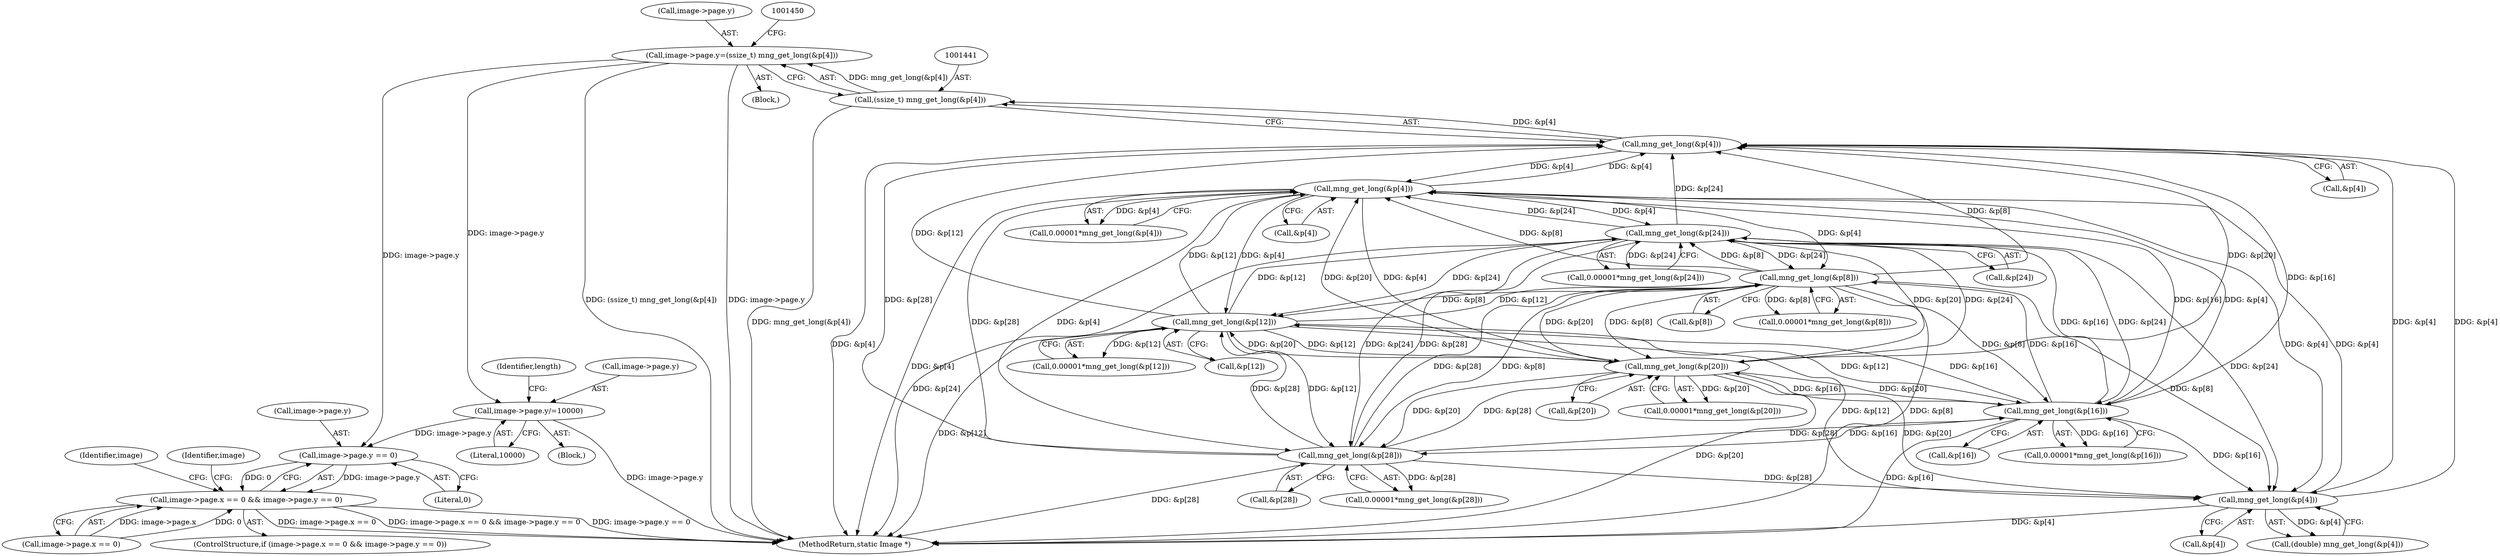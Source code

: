 digraph "0_ImageMagick_46e3aabbf8d59a1bdebdbb65acb9b9e0484577d3@pointer" {
"1001463" [label="(Call,image->page.y/=10000)"];
"1001434" [label="(Call,image->page.y=(ssize_t) mng_get_long(&p[4]))"];
"1001440" [label="(Call,(ssize_t) mng_get_long(&p[4]))"];
"1001442" [label="(Call,mng_get_long(&p[4]))"];
"1001277" [label="(Call,mng_get_long(&p[24]))"];
"1001217" [label="(Call,mng_get_long(&p[8]))"];
"1001232" [label="(Call,mng_get_long(&p[12]))"];
"1001262" [label="(Call,mng_get_long(&p[20]))"];
"1001202" [label="(Call,mng_get_long(&p[4]))"];
"1001508" [label="(Call,mng_get_long(&p[4]))"];
"1001292" [label="(Call,mng_get_long(&p[28]))"];
"1001247" [label="(Call,mng_get_long(&p[16]))"];
"1002079" [label="(Call,image->page.y == 0)"];
"1002071" [label="(Call,image->page.x == 0 && image->page.y == 0)"];
"1002085" [label="(Literal,0)"];
"1001200" [label="(Call,0.00001*mng_get_long(&p[4]))"];
"1001218" [label="(Call,&p[8])"];
"1002070" [label="(ControlStructure,if (image->page.x == 0 && image->page.y == 0))"];
"1001245" [label="(Call,0.00001*mng_get_long(&p[16]))"];
"1001232" [label="(Call,mng_get_long(&p[12]))"];
"1002118" [label="(Identifier,image)"];
"1002079" [label="(Call,image->page.y == 0)"];
"1001275" [label="(Call,0.00001*mng_get_long(&p[24]))"];
"1001263" [label="(Call,&p[20])"];
"1001506" [label="(Call,(double) mng_get_long(&p[4]))"];
"1001472" [label="(Identifier,length)"];
"1001469" [label="(Literal,10000)"];
"1001443" [label="(Call,&p[4])"];
"1002072" [label="(Call,image->page.x == 0)"];
"1001455" [label="(Block,)"];
"1001215" [label="(Call,0.00001*mng_get_long(&p[8]))"];
"1001260" [label="(Call,0.00001*mng_get_long(&p[20]))"];
"1001464" [label="(Call,image->page.y)"];
"1001262" [label="(Call,mng_get_long(&p[20]))"];
"1001233" [label="(Call,&p[12])"];
"1002080" [label="(Call,image->page.y)"];
"1001293" [label="(Call,&p[28])"];
"1001277" [label="(Call,mng_get_long(&p[24]))"];
"1001292" [label="(Call,mng_get_long(&p[28]))"];
"1002165" [label="(MethodReturn,static Image *)"];
"1001278" [label="(Call,&p[24])"];
"1001203" [label="(Call,&p[4])"];
"1001435" [label="(Call,image->page.y)"];
"1001463" [label="(Call,image->page.y/=10000)"];
"1001248" [label="(Call,&p[16])"];
"1001442" [label="(Call,mng_get_long(&p[4]))"];
"1001440" [label="(Call,(ssize_t) mng_get_long(&p[4]))"];
"1002090" [label="(Identifier,image)"];
"1001247" [label="(Call,mng_get_long(&p[16]))"];
"1001202" [label="(Call,mng_get_long(&p[4]))"];
"1001434" [label="(Call,image->page.y=(ssize_t) mng_get_long(&p[4]))"];
"1001423" [label="(Block,)"];
"1001217" [label="(Call,mng_get_long(&p[8]))"];
"1001290" [label="(Call,0.00001*mng_get_long(&p[28]))"];
"1001508" [label="(Call,mng_get_long(&p[4]))"];
"1002071" [label="(Call,image->page.x == 0 && image->page.y == 0)"];
"1001230" [label="(Call,0.00001*mng_get_long(&p[12]))"];
"1001509" [label="(Call,&p[4])"];
"1001463" -> "1001455"  [label="AST: "];
"1001463" -> "1001469"  [label="CFG: "];
"1001464" -> "1001463"  [label="AST: "];
"1001469" -> "1001463"  [label="AST: "];
"1001472" -> "1001463"  [label="CFG: "];
"1001463" -> "1002165"  [label="DDG: image->page.y"];
"1001434" -> "1001463"  [label="DDG: image->page.y"];
"1001463" -> "1002079"  [label="DDG: image->page.y"];
"1001434" -> "1001423"  [label="AST: "];
"1001434" -> "1001440"  [label="CFG: "];
"1001435" -> "1001434"  [label="AST: "];
"1001440" -> "1001434"  [label="AST: "];
"1001450" -> "1001434"  [label="CFG: "];
"1001434" -> "1002165"  [label="DDG: (ssize_t) mng_get_long(&p[4])"];
"1001434" -> "1002165"  [label="DDG: image->page.y"];
"1001440" -> "1001434"  [label="DDG: mng_get_long(&p[4])"];
"1001434" -> "1002079"  [label="DDG: image->page.y"];
"1001440" -> "1001442"  [label="CFG: "];
"1001441" -> "1001440"  [label="AST: "];
"1001442" -> "1001440"  [label="AST: "];
"1001440" -> "1002165"  [label="DDG: mng_get_long(&p[4])"];
"1001442" -> "1001440"  [label="DDG: &p[4]"];
"1001442" -> "1001443"  [label="CFG: "];
"1001443" -> "1001442"  [label="AST: "];
"1001442" -> "1002165"  [label="DDG: &p[4]"];
"1001442" -> "1001202"  [label="DDG: &p[4]"];
"1001277" -> "1001442"  [label="DDG: &p[24]"];
"1001508" -> "1001442"  [label="DDG: &p[4]"];
"1001217" -> "1001442"  [label="DDG: &p[8]"];
"1001232" -> "1001442"  [label="DDG: &p[12]"];
"1001262" -> "1001442"  [label="DDG: &p[20]"];
"1001202" -> "1001442"  [label="DDG: &p[4]"];
"1001292" -> "1001442"  [label="DDG: &p[28]"];
"1001247" -> "1001442"  [label="DDG: &p[16]"];
"1001442" -> "1001508"  [label="DDG: &p[4]"];
"1001277" -> "1001275"  [label="AST: "];
"1001277" -> "1001278"  [label="CFG: "];
"1001278" -> "1001277"  [label="AST: "];
"1001275" -> "1001277"  [label="CFG: "];
"1001277" -> "1002165"  [label="DDG: &p[24]"];
"1001277" -> "1001202"  [label="DDG: &p[24]"];
"1001277" -> "1001217"  [label="DDG: &p[24]"];
"1001277" -> "1001232"  [label="DDG: &p[24]"];
"1001277" -> "1001247"  [label="DDG: &p[24]"];
"1001277" -> "1001262"  [label="DDG: &p[24]"];
"1001277" -> "1001275"  [label="DDG: &p[24]"];
"1001217" -> "1001277"  [label="DDG: &p[8]"];
"1001232" -> "1001277"  [label="DDG: &p[12]"];
"1001262" -> "1001277"  [label="DDG: &p[20]"];
"1001202" -> "1001277"  [label="DDG: &p[4]"];
"1001292" -> "1001277"  [label="DDG: &p[28]"];
"1001247" -> "1001277"  [label="DDG: &p[16]"];
"1001277" -> "1001292"  [label="DDG: &p[24]"];
"1001277" -> "1001508"  [label="DDG: &p[24]"];
"1001217" -> "1001215"  [label="AST: "];
"1001217" -> "1001218"  [label="CFG: "];
"1001218" -> "1001217"  [label="AST: "];
"1001215" -> "1001217"  [label="CFG: "];
"1001217" -> "1002165"  [label="DDG: &p[8]"];
"1001217" -> "1001202"  [label="DDG: &p[8]"];
"1001217" -> "1001215"  [label="DDG: &p[8]"];
"1001232" -> "1001217"  [label="DDG: &p[12]"];
"1001262" -> "1001217"  [label="DDG: &p[20]"];
"1001202" -> "1001217"  [label="DDG: &p[4]"];
"1001292" -> "1001217"  [label="DDG: &p[28]"];
"1001247" -> "1001217"  [label="DDG: &p[16]"];
"1001217" -> "1001232"  [label="DDG: &p[8]"];
"1001217" -> "1001247"  [label="DDG: &p[8]"];
"1001217" -> "1001262"  [label="DDG: &p[8]"];
"1001217" -> "1001292"  [label="DDG: &p[8]"];
"1001217" -> "1001508"  [label="DDG: &p[8]"];
"1001232" -> "1001230"  [label="AST: "];
"1001232" -> "1001233"  [label="CFG: "];
"1001233" -> "1001232"  [label="AST: "];
"1001230" -> "1001232"  [label="CFG: "];
"1001232" -> "1002165"  [label="DDG: &p[12]"];
"1001232" -> "1001202"  [label="DDG: &p[12]"];
"1001232" -> "1001230"  [label="DDG: &p[12]"];
"1001262" -> "1001232"  [label="DDG: &p[20]"];
"1001202" -> "1001232"  [label="DDG: &p[4]"];
"1001292" -> "1001232"  [label="DDG: &p[28]"];
"1001247" -> "1001232"  [label="DDG: &p[16]"];
"1001232" -> "1001247"  [label="DDG: &p[12]"];
"1001232" -> "1001262"  [label="DDG: &p[12]"];
"1001232" -> "1001292"  [label="DDG: &p[12]"];
"1001232" -> "1001508"  [label="DDG: &p[12]"];
"1001262" -> "1001260"  [label="AST: "];
"1001262" -> "1001263"  [label="CFG: "];
"1001263" -> "1001262"  [label="AST: "];
"1001260" -> "1001262"  [label="CFG: "];
"1001262" -> "1002165"  [label="DDG: &p[20]"];
"1001262" -> "1001202"  [label="DDG: &p[20]"];
"1001262" -> "1001247"  [label="DDG: &p[20]"];
"1001262" -> "1001260"  [label="DDG: &p[20]"];
"1001202" -> "1001262"  [label="DDG: &p[4]"];
"1001292" -> "1001262"  [label="DDG: &p[28]"];
"1001247" -> "1001262"  [label="DDG: &p[16]"];
"1001262" -> "1001292"  [label="DDG: &p[20]"];
"1001262" -> "1001508"  [label="DDG: &p[20]"];
"1001202" -> "1001200"  [label="AST: "];
"1001202" -> "1001203"  [label="CFG: "];
"1001203" -> "1001202"  [label="AST: "];
"1001200" -> "1001202"  [label="CFG: "];
"1001202" -> "1002165"  [label="DDG: &p[4]"];
"1001202" -> "1001200"  [label="DDG: &p[4]"];
"1001508" -> "1001202"  [label="DDG: &p[4]"];
"1001292" -> "1001202"  [label="DDG: &p[28]"];
"1001247" -> "1001202"  [label="DDG: &p[16]"];
"1001202" -> "1001247"  [label="DDG: &p[4]"];
"1001202" -> "1001292"  [label="DDG: &p[4]"];
"1001202" -> "1001508"  [label="DDG: &p[4]"];
"1001508" -> "1001506"  [label="AST: "];
"1001508" -> "1001509"  [label="CFG: "];
"1001509" -> "1001508"  [label="AST: "];
"1001506" -> "1001508"  [label="CFG: "];
"1001508" -> "1002165"  [label="DDG: &p[4]"];
"1001508" -> "1001506"  [label="DDG: &p[4]"];
"1001292" -> "1001508"  [label="DDG: &p[28]"];
"1001247" -> "1001508"  [label="DDG: &p[16]"];
"1001292" -> "1001290"  [label="AST: "];
"1001292" -> "1001293"  [label="CFG: "];
"1001293" -> "1001292"  [label="AST: "];
"1001290" -> "1001292"  [label="CFG: "];
"1001292" -> "1002165"  [label="DDG: &p[28]"];
"1001292" -> "1001247"  [label="DDG: &p[28]"];
"1001292" -> "1001290"  [label="DDG: &p[28]"];
"1001247" -> "1001292"  [label="DDG: &p[16]"];
"1001247" -> "1001245"  [label="AST: "];
"1001247" -> "1001248"  [label="CFG: "];
"1001248" -> "1001247"  [label="AST: "];
"1001245" -> "1001247"  [label="CFG: "];
"1001247" -> "1002165"  [label="DDG: &p[16]"];
"1001247" -> "1001245"  [label="DDG: &p[16]"];
"1002079" -> "1002071"  [label="AST: "];
"1002079" -> "1002085"  [label="CFG: "];
"1002080" -> "1002079"  [label="AST: "];
"1002085" -> "1002079"  [label="AST: "];
"1002071" -> "1002079"  [label="CFG: "];
"1002079" -> "1002071"  [label="DDG: image->page.y"];
"1002079" -> "1002071"  [label="DDG: 0"];
"1002071" -> "1002070"  [label="AST: "];
"1002071" -> "1002072"  [label="CFG: "];
"1002072" -> "1002071"  [label="AST: "];
"1002090" -> "1002071"  [label="CFG: "];
"1002118" -> "1002071"  [label="CFG: "];
"1002071" -> "1002165"  [label="DDG: image->page.x == 0"];
"1002071" -> "1002165"  [label="DDG: image->page.x == 0 && image->page.y == 0"];
"1002071" -> "1002165"  [label="DDG: image->page.y == 0"];
"1002072" -> "1002071"  [label="DDG: image->page.x"];
"1002072" -> "1002071"  [label="DDG: 0"];
}
